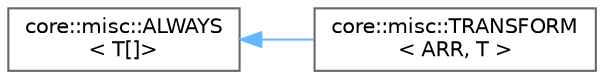 digraph "Graphical Class Hierarchy"
{
 // INTERACTIVE_SVG=YES
 // LATEX_PDF_SIZE
  bgcolor="transparent";
  edge [fontname=Helvetica,fontsize=10,labelfontname=Helvetica,labelfontsize=10];
  node [fontname=Helvetica,fontsize=10,shape=box,height=0.2,width=0.4];
  rankdir="LR";
  Node0 [id="Node000000",label="core::misc::ALWAYS\l\< T[]\>",height=0.2,width=0.4,color="grey40", fillcolor="white", style="filled",URL="$dc/de6/a00167.html",tooltip=" "];
  Node0 -> Node1 [id="edge77_Node000000_Node000001",dir="back",color="steelblue1",style="solid",tooltip=" "];
  Node1 [id="Node000001",label="core::misc::TRANSFORM\l\< ARR, T \>",height=0.2,width=0.4,color="grey40", fillcolor="white", style="filled",URL="$d0/dc4/a00443.html",tooltip=" "];
}
